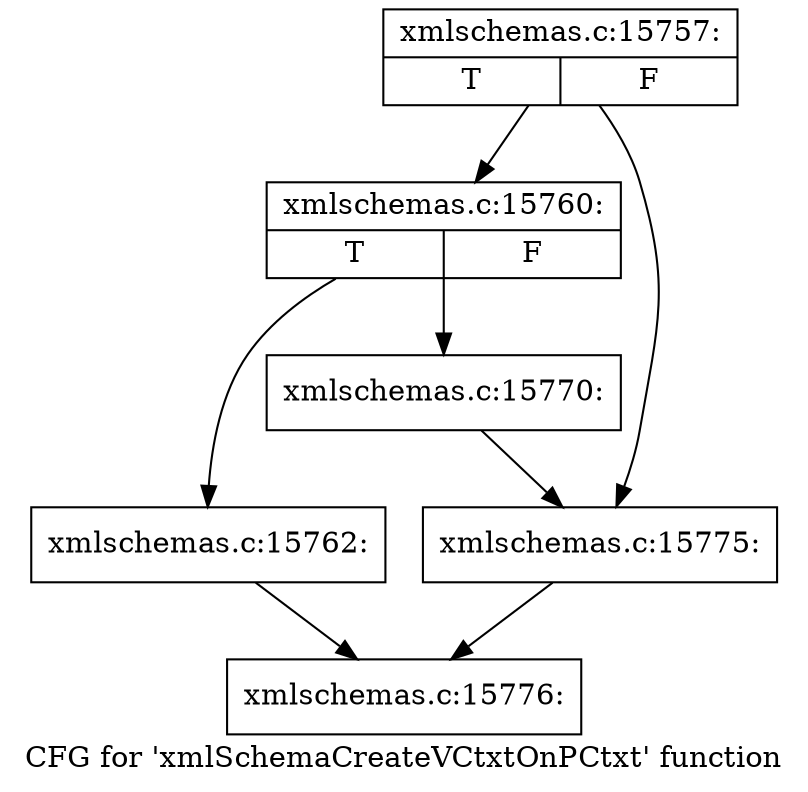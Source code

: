 digraph "CFG for 'xmlSchemaCreateVCtxtOnPCtxt' function" {
	label="CFG for 'xmlSchemaCreateVCtxtOnPCtxt' function";

	Node0x519abf0 [shape=record,label="{xmlschemas.c:15757:|{<s0>T|<s1>F}}"];
	Node0x519abf0 -> Node0x519ef10;
	Node0x519abf0 -> Node0x519e8e0;
	Node0x519ef10 [shape=record,label="{xmlschemas.c:15760:|{<s0>T|<s1>F}}"];
	Node0x519ef10 -> Node0x51a0580;
	Node0x519ef10 -> Node0x51a05d0;
	Node0x51a0580 [shape=record,label="{xmlschemas.c:15762:}"];
	Node0x51a0580 -> Node0x519ec20;
	Node0x51a05d0 [shape=record,label="{xmlschemas.c:15770:}"];
	Node0x51a05d0 -> Node0x519e8e0;
	Node0x519e8e0 [shape=record,label="{xmlschemas.c:15775:}"];
	Node0x519e8e0 -> Node0x519ec20;
	Node0x519ec20 [shape=record,label="{xmlschemas.c:15776:}"];
}
